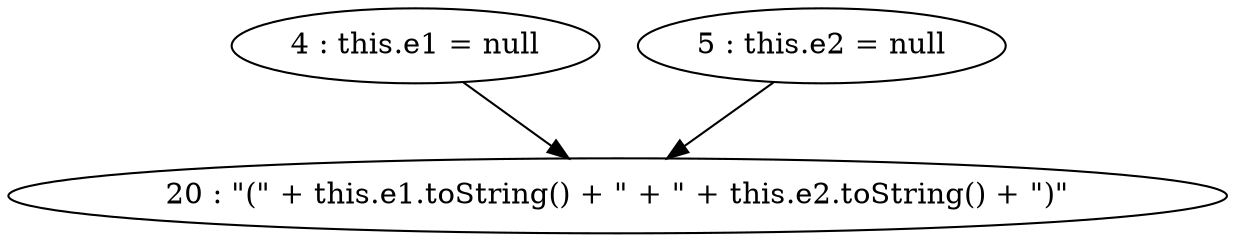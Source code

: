 digraph G {
"4 : this.e1 = null"
"4 : this.e1 = null" -> "20 : \"(\" + this.e1.toString() + \" + \" + this.e2.toString() + \")\""
"5 : this.e2 = null"
"5 : this.e2 = null" -> "20 : \"(\" + this.e1.toString() + \" + \" + this.e2.toString() + \")\""
"20 : \"(\" + this.e1.toString() + \" + \" + this.e2.toString() + \")\""
}